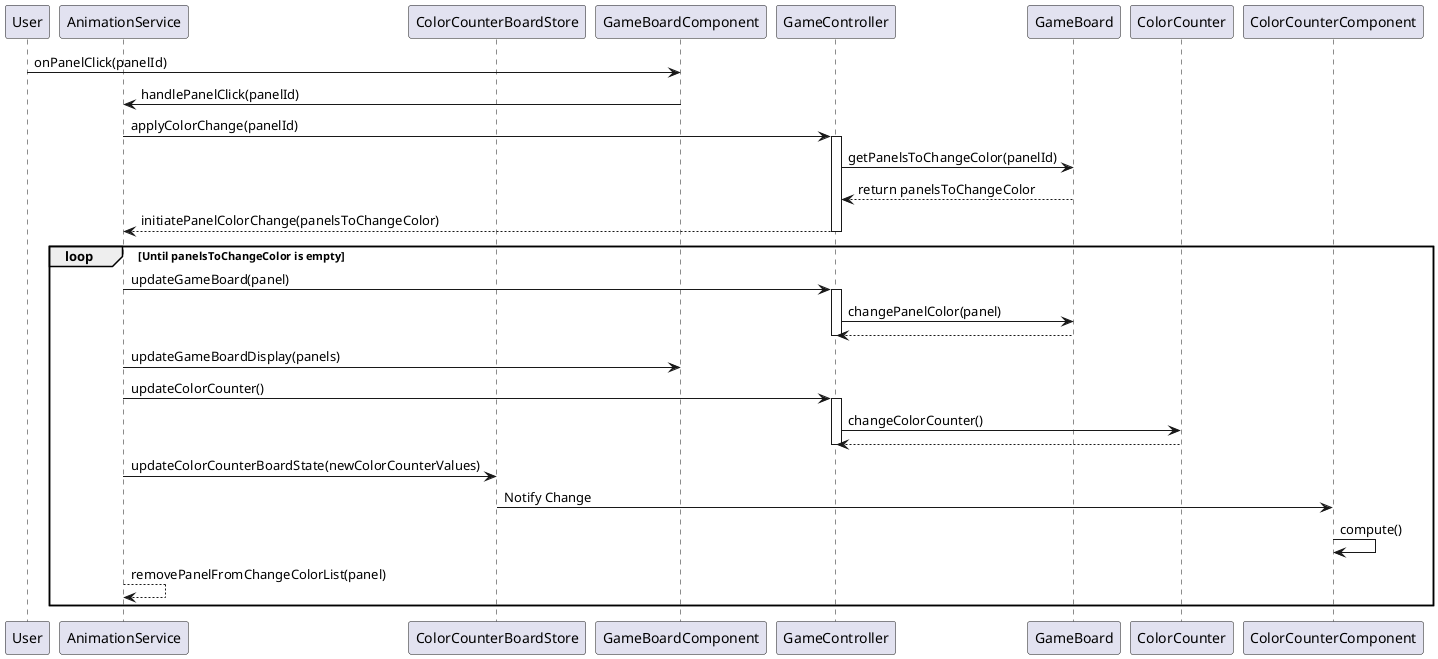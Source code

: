 @startuml
participant User
participant AnimationService
participant ColorCounterBoardStore
participant GameBoardComponent
participant GameController
participant GameBoard
participant ColorCounter
participant ColorCounterComponent

User -> GameBoardComponent : onPanelClick(panelId)
GameBoardComponent -> AnimationService: handlePanelClick(panelId)
AnimationService->GameController: applyColorChange(panelId) 
activate GameController
GameController -> GameBoard : getPanelsToChangeColor(panelId)
GameBoard --> GameController : return panelsToChangeColor
GameController --> AnimationService : initiatePanelColorChange(panelsToChangeColor)
deactivate GameController
loop Until panelsToChangeColor is empty
    AnimationService -> GameController : updateGameBoard(panel)
    activate GameController
    GameController -> GameBoard : changePanelColor(panel)
    GameBoard --> GameController
    deactivate GameController
    AnimationService -> GameBoardComponent : updateGameBoardDisplay(panels)
    AnimationService -> GameController : updateColorCounter()
    activate GameController
    GameController -> ColorCounter : changeColorCounter()
    ColorCounter --> GameController
    deactivate GameController
    AnimationService-> ColorCounterBoardStore : updateColorCounterBoardState(newColorCounterValues)
    ColorCounterBoardStore -> ColorCounterComponent: Notify Change
    ColorCounterComponent -> ColorCounterComponent: compute()
    AnimationService--> AnimationService: removePanelFromChangeColorList(panel)
end
@enduml